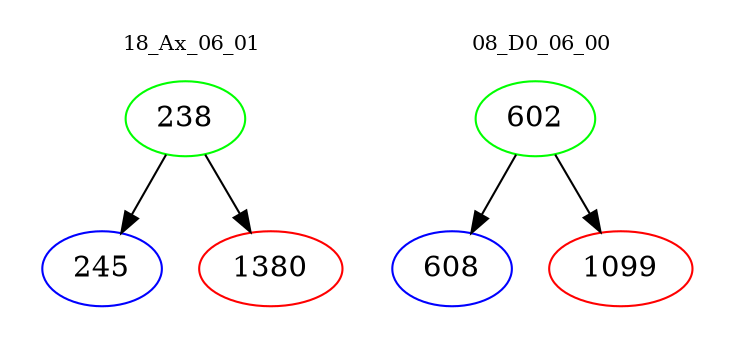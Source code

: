 digraph{
subgraph cluster_0 {
color = white
label = "18_Ax_06_01";
fontsize=10;
T0_238 [label="238", color="green"]
T0_238 -> T0_245 [color="black"]
T0_245 [label="245", color="blue"]
T0_238 -> T0_1380 [color="black"]
T0_1380 [label="1380", color="red"]
}
subgraph cluster_1 {
color = white
label = "08_D0_06_00";
fontsize=10;
T1_602 [label="602", color="green"]
T1_602 -> T1_608 [color="black"]
T1_608 [label="608", color="blue"]
T1_602 -> T1_1099 [color="black"]
T1_1099 [label="1099", color="red"]
}
}
